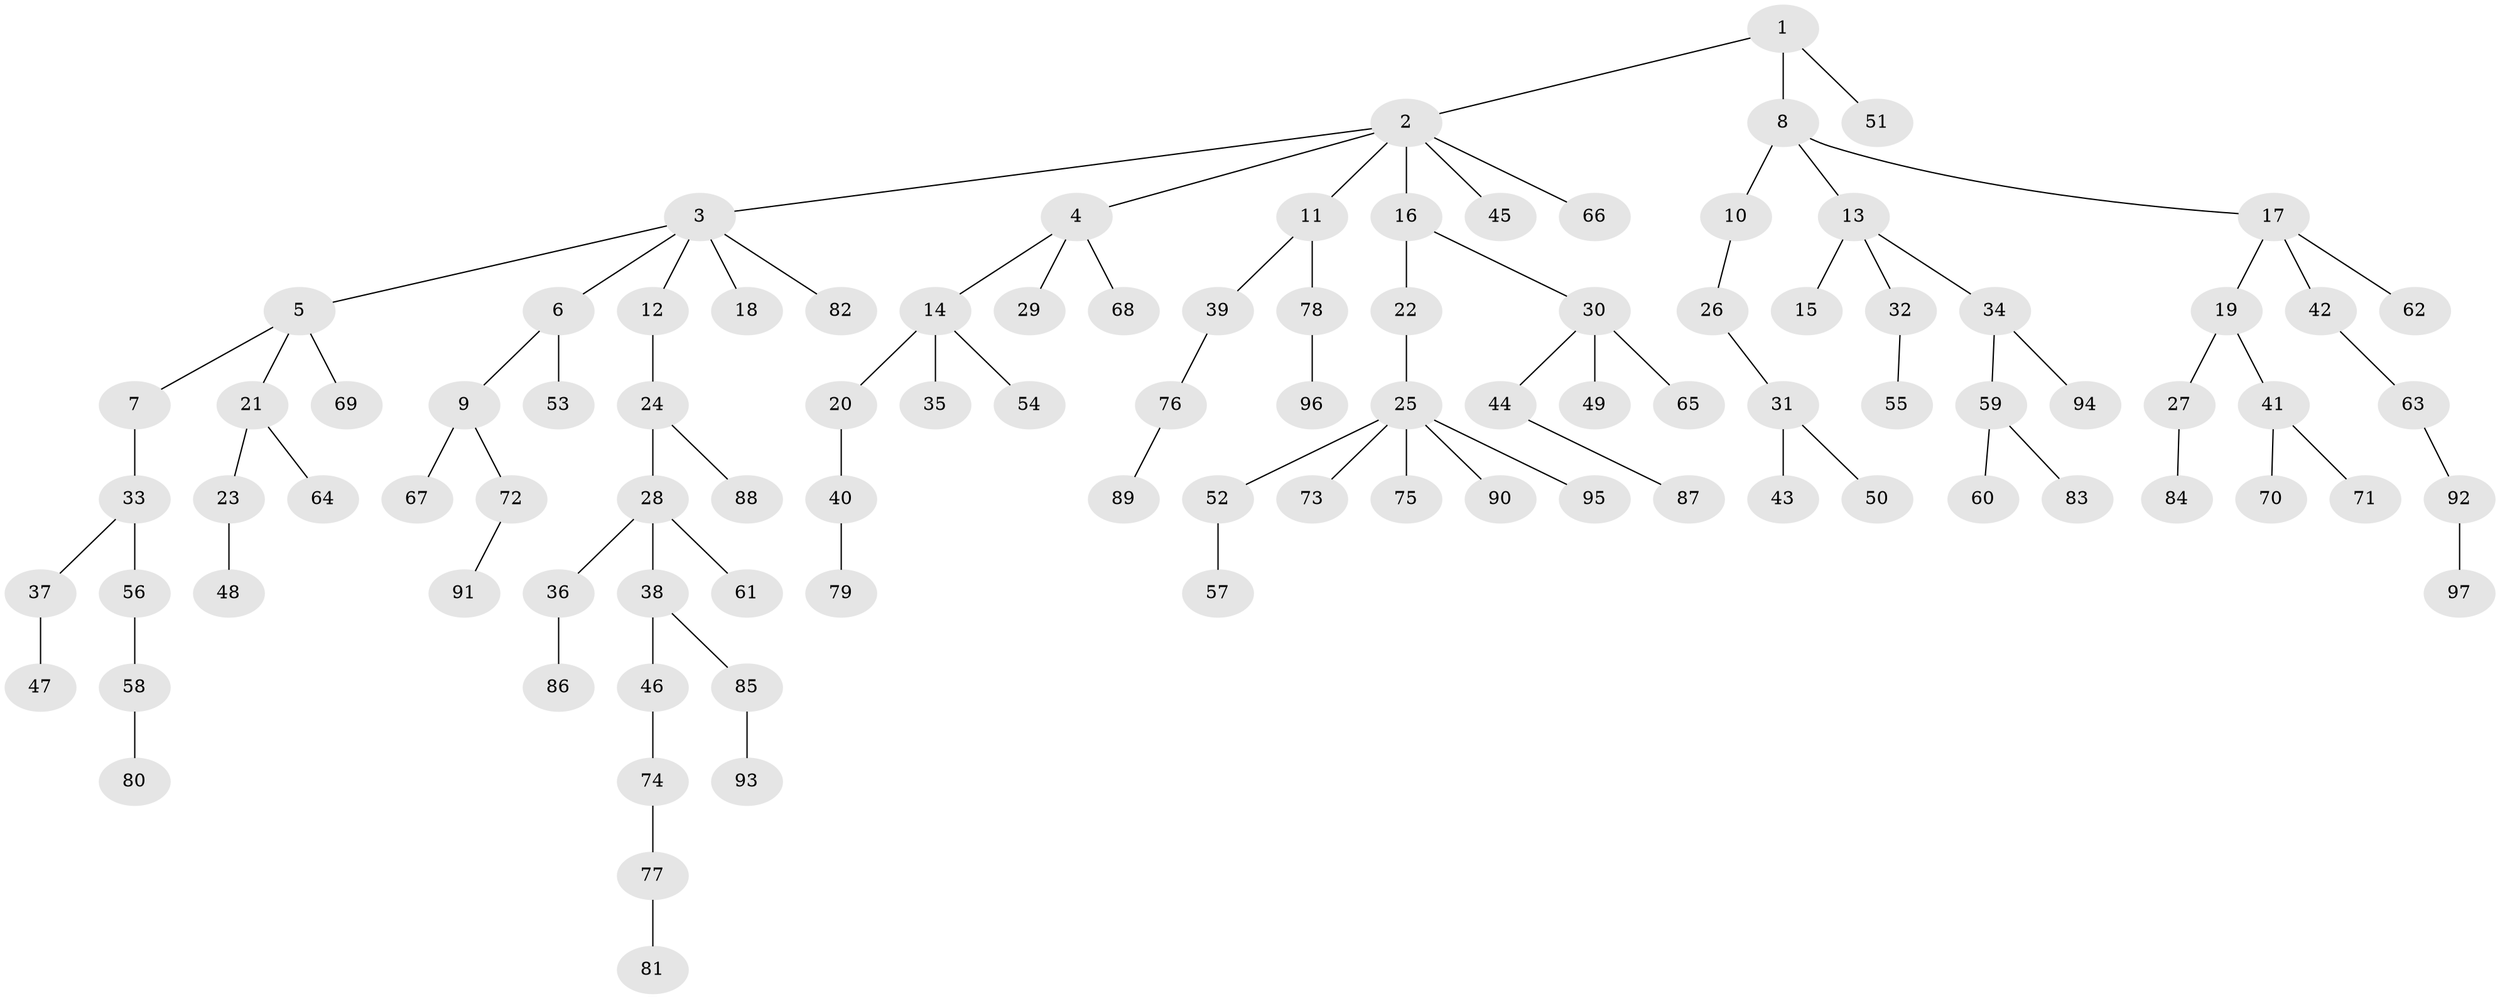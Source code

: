 // coarse degree distribution, {2: 0.2833333333333333, 6: 0.05, 5: 0.06666666666666667, 3: 0.08333333333333333, 1: 0.5166666666666667}
// Generated by graph-tools (version 1.1) at 2025/24/03/03/25 07:24:05]
// undirected, 97 vertices, 96 edges
graph export_dot {
graph [start="1"]
  node [color=gray90,style=filled];
  1;
  2;
  3;
  4;
  5;
  6;
  7;
  8;
  9;
  10;
  11;
  12;
  13;
  14;
  15;
  16;
  17;
  18;
  19;
  20;
  21;
  22;
  23;
  24;
  25;
  26;
  27;
  28;
  29;
  30;
  31;
  32;
  33;
  34;
  35;
  36;
  37;
  38;
  39;
  40;
  41;
  42;
  43;
  44;
  45;
  46;
  47;
  48;
  49;
  50;
  51;
  52;
  53;
  54;
  55;
  56;
  57;
  58;
  59;
  60;
  61;
  62;
  63;
  64;
  65;
  66;
  67;
  68;
  69;
  70;
  71;
  72;
  73;
  74;
  75;
  76;
  77;
  78;
  79;
  80;
  81;
  82;
  83;
  84;
  85;
  86;
  87;
  88;
  89;
  90;
  91;
  92;
  93;
  94;
  95;
  96;
  97;
  1 -- 2;
  1 -- 8;
  1 -- 51;
  2 -- 3;
  2 -- 4;
  2 -- 11;
  2 -- 16;
  2 -- 45;
  2 -- 66;
  3 -- 5;
  3 -- 6;
  3 -- 12;
  3 -- 18;
  3 -- 82;
  4 -- 14;
  4 -- 29;
  4 -- 68;
  5 -- 7;
  5 -- 21;
  5 -- 69;
  6 -- 9;
  6 -- 53;
  7 -- 33;
  8 -- 10;
  8 -- 13;
  8 -- 17;
  9 -- 67;
  9 -- 72;
  10 -- 26;
  11 -- 39;
  11 -- 78;
  12 -- 24;
  13 -- 15;
  13 -- 32;
  13 -- 34;
  14 -- 20;
  14 -- 35;
  14 -- 54;
  16 -- 22;
  16 -- 30;
  17 -- 19;
  17 -- 42;
  17 -- 62;
  19 -- 27;
  19 -- 41;
  20 -- 40;
  21 -- 23;
  21 -- 64;
  22 -- 25;
  23 -- 48;
  24 -- 28;
  24 -- 88;
  25 -- 52;
  25 -- 73;
  25 -- 75;
  25 -- 90;
  25 -- 95;
  26 -- 31;
  27 -- 84;
  28 -- 36;
  28 -- 38;
  28 -- 61;
  30 -- 44;
  30 -- 49;
  30 -- 65;
  31 -- 43;
  31 -- 50;
  32 -- 55;
  33 -- 37;
  33 -- 56;
  34 -- 59;
  34 -- 94;
  36 -- 86;
  37 -- 47;
  38 -- 46;
  38 -- 85;
  39 -- 76;
  40 -- 79;
  41 -- 70;
  41 -- 71;
  42 -- 63;
  44 -- 87;
  46 -- 74;
  52 -- 57;
  56 -- 58;
  58 -- 80;
  59 -- 60;
  59 -- 83;
  63 -- 92;
  72 -- 91;
  74 -- 77;
  76 -- 89;
  77 -- 81;
  78 -- 96;
  85 -- 93;
  92 -- 97;
}
